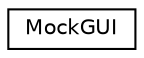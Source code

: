 digraph "Graphical Class Hierarchy"
{
 // INTERACTIVE_SVG=YES
 // LATEX_PDF_SIZE
  edge [fontname="Helvetica",fontsize="10",labelfontname="Helvetica",labelfontsize="10"];
  node [fontname="Helvetica",fontsize="10",shape=record];
  rankdir="LR";
  Node0 [label="MockGUI",height=0.2,width=0.4,color="black", fillcolor="white", style="filled",URL="$class_mock_g_u_i.html",tooltip=" "];
}
